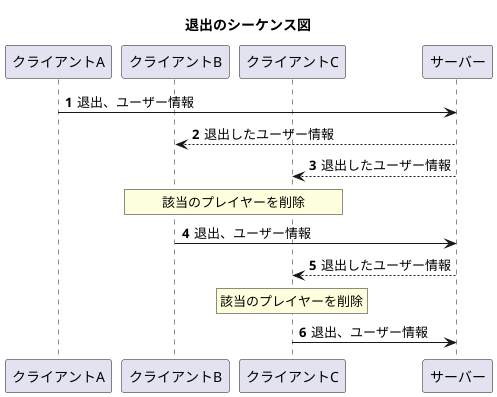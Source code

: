@startuml
'https://plantuml.com/sequence-diagram


participant クライアントA
participant クライアントB
participant クライアントC
participant サーバー

autonumber
title 退出のシーケンス図
クライアントA -> サーバー:退出、ユーザー情報
クライアントB <-- サーバー:退出したユーザー情報
クライアントC <-- サーバー:退出したユーザー情報
rnote over クライアントB,クライアントC:該当のプレイヤーを削除



クライアントB -> サーバー:退出、ユーザー情報
クライアントC <-- サーバー:退出したユーザー情報
rnote over クライアントC:該当のプレイヤーを削除

クライアントC -> サーバー:退出、ユーザー情報
@enduml